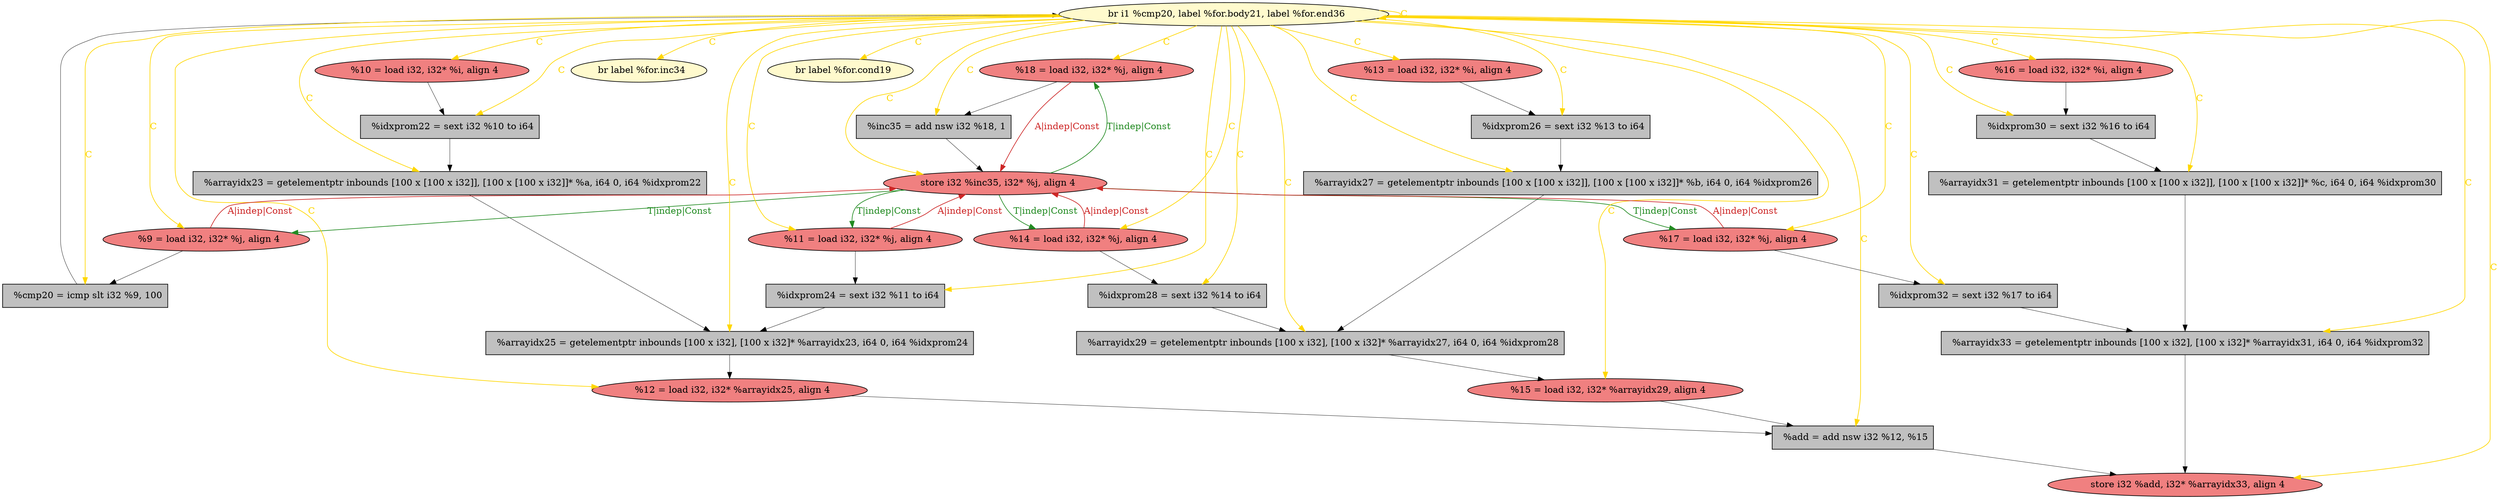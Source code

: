 
digraph G {


node936 [fillcolor=lightcoral,label="  %10 = load i32, i32* %i, align 4",shape=ellipse,style=filled ]
node934 [fillcolor=lightcoral,label="  %15 = load i32, i32* %arrayidx29, align 4",shape=ellipse,style=filled ]
node933 [fillcolor=lightcoral,label="  %18 = load i32, i32* %j, align 4",shape=ellipse,style=filled ]
node935 [fillcolor=grey,label="  %arrayidx23 = getelementptr inbounds [100 x [100 x i32]], [100 x [100 x i32]]* %a, i64 0, i64 %idxprom22",shape=rectangle,style=filled ]
node931 [fillcolor=grey,label="  %idxprom30 = sext i32 %16 to i64",shape=rectangle,style=filled ]
node930 [fillcolor=lemonchiffon,label="  br label %for.inc34",shape=ellipse,style=filled ]
node932 [fillcolor=grey,label="  %add = add nsw i32 %12, %15",shape=rectangle,style=filled ]
node928 [fillcolor=lightcoral,label="  store i32 %inc35, i32* %j, align 4",shape=ellipse,style=filled ]
node927 [fillcolor=lemonchiffon,label="  br label %for.cond19",shape=ellipse,style=filled ]
node926 [fillcolor=grey,label="  %inc35 = add nsw i32 %18, 1",shape=rectangle,style=filled ]
node924 [fillcolor=grey,label="  %idxprom28 = sext i32 %14 to i64",shape=rectangle,style=filled ]
node913 [fillcolor=grey,label="  %cmp20 = icmp slt i32 %9, 100",shape=rectangle,style=filled ]
node937 [fillcolor=lightcoral,label="  %16 = load i32, i32* %i, align 4",shape=ellipse,style=filled ]
node922 [fillcolor=lightcoral,label="  %11 = load i32, i32* %j, align 4",shape=ellipse,style=filled ]
node912 [fillcolor=grey,label="  %arrayidx25 = getelementptr inbounds [100 x i32], [100 x i32]* %arrayidx23, i64 0, i64 %idxprom24",shape=rectangle,style=filled ]
node910 [fillcolor=grey,label="  %arrayidx27 = getelementptr inbounds [100 x [100 x i32]], [100 x [100 x i32]]* %b, i64 0, i64 %idxprom26",shape=rectangle,style=filled ]
node920 [fillcolor=lemonchiffon,label="  br i1 %cmp20, label %for.body21, label %for.end36",shape=ellipse,style=filled ]
node911 [fillcolor=grey,label="  %idxprom22 = sext i32 %10 to i64",shape=rectangle,style=filled ]
node914 [fillcolor=lightcoral,label="  %9 = load i32, i32* %j, align 4",shape=ellipse,style=filled ]
node919 [fillcolor=lightcoral,label="  %17 = load i32, i32* %j, align 4",shape=ellipse,style=filled ]
node908 [fillcolor=lightcoral,label="  %14 = load i32, i32* %j, align 4",shape=ellipse,style=filled ]
node921 [fillcolor=grey,label="  %idxprom32 = sext i32 %17 to i64",shape=rectangle,style=filled ]
node909 [fillcolor=lightcoral,label="  %12 = load i32, i32* %arrayidx25, align 4",shape=ellipse,style=filled ]
node929 [fillcolor=lightcoral,label="  store i32 %add, i32* %arrayidx33, align 4",shape=ellipse,style=filled ]
node915 [fillcolor=grey,label="  %arrayidx33 = getelementptr inbounds [100 x i32], [100 x i32]* %arrayidx31, i64 0, i64 %idxprom32",shape=rectangle,style=filled ]
node916 [fillcolor=grey,label="  %arrayidx29 = getelementptr inbounds [100 x i32], [100 x i32]* %arrayidx27, i64 0, i64 %idxprom28",shape=rectangle,style=filled ]
node917 [fillcolor=grey,label="  %idxprom24 = sext i32 %11 to i64",shape=rectangle,style=filled ]
node918 [fillcolor=grey,label="  %idxprom26 = sext i32 %13 to i64",shape=rectangle,style=filled ]
node925 [fillcolor=grey,label="  %arrayidx31 = getelementptr inbounds [100 x [100 x i32]], [100 x [100 x i32]]* %c, i64 0, i64 %idxprom30",shape=rectangle,style=filled ]
node923 [fillcolor=lightcoral,label="  %13 = load i32, i32* %i, align 4",shape=ellipse,style=filled ]

node919->node928 [style=solid,color=firebrick3,label="A|indep|Const",penwidth=1.0,fontcolor=firebrick3 ]
node928->node919 [style=solid,color=forestgreen,label="T|indep|Const",penwidth=1.0,fontcolor=forestgreen ]
node936->node911 [style=solid,color=black,label="",penwidth=0.5,fontcolor=black ]
node920->node920 [style=solid,color=gold,label="C",penwidth=1.0,fontcolor=gold ]
node928->node933 [style=solid,color=forestgreen,label="T|indep|Const",penwidth=1.0,fontcolor=forestgreen ]
node914->node928 [style=solid,color=firebrick3,label="A|indep|Const",penwidth=1.0,fontcolor=firebrick3 ]
node918->node910 [style=solid,color=black,label="",penwidth=0.5,fontcolor=black ]
node911->node935 [style=solid,color=black,label="",penwidth=0.5,fontcolor=black ]
node920->node923 [style=solid,color=gold,label="C",penwidth=1.0,fontcolor=gold ]
node909->node932 [style=solid,color=black,label="",penwidth=0.5,fontcolor=black ]
node920->node933 [style=solid,color=gold,label="C",penwidth=1.0,fontcolor=gold ]
node921->node915 [style=solid,color=black,label="",penwidth=0.5,fontcolor=black ]
node937->node931 [style=solid,color=black,label="",penwidth=0.5,fontcolor=black ]
node919->node921 [style=solid,color=black,label="",penwidth=0.5,fontcolor=black ]
node908->node924 [style=solid,color=black,label="",penwidth=0.5,fontcolor=black ]
node928->node914 [style=solid,color=forestgreen,label="T|indep|Const",penwidth=1.0,fontcolor=forestgreen ]
node924->node916 [style=solid,color=black,label="",penwidth=0.5,fontcolor=black ]
node932->node929 [style=solid,color=black,label="",penwidth=0.5,fontcolor=black ]
node926->node928 [style=solid,color=black,label="",penwidth=0.5,fontcolor=black ]
node914->node913 [style=solid,color=black,label="",penwidth=0.5,fontcolor=black ]
node923->node918 [style=solid,color=black,label="",penwidth=0.5,fontcolor=black ]
node908->node928 [style=solid,color=firebrick3,label="A|indep|Const",penwidth=1.0,fontcolor=firebrick3 ]
node920->node924 [style=solid,color=gold,label="C",penwidth=1.0,fontcolor=gold ]
node915->node929 [style=solid,color=black,label="",penwidth=0.5,fontcolor=black ]
node920->node937 [style=solid,color=gold,label="C",penwidth=1.0,fontcolor=gold ]
node928->node908 [style=solid,color=forestgreen,label="T|indep|Const",penwidth=1.0,fontcolor=forestgreen ]
node920->node934 [style=solid,color=gold,label="C",penwidth=1.0,fontcolor=gold ]
node920->node918 [style=solid,color=gold,label="C",penwidth=1.0,fontcolor=gold ]
node933->node926 [style=solid,color=black,label="",penwidth=0.5,fontcolor=black ]
node920->node929 [style=solid,color=gold,label="C",penwidth=1.0,fontcolor=gold ]
node920->node916 [style=solid,color=gold,label="C",penwidth=1.0,fontcolor=gold ]
node922->node917 [style=solid,color=black,label="",penwidth=0.5,fontcolor=black ]
node933->node928 [style=solid,color=firebrick3,label="A|indep|Const",penwidth=1.0,fontcolor=firebrick3 ]
node920->node932 [style=solid,color=gold,label="C",penwidth=1.0,fontcolor=gold ]
node928->node922 [style=solid,color=forestgreen,label="T|indep|Const",penwidth=1.0,fontcolor=forestgreen ]
node920->node914 [style=solid,color=gold,label="C",penwidth=1.0,fontcolor=gold ]
node920->node921 [style=solid,color=gold,label="C",penwidth=1.0,fontcolor=gold ]
node920->node909 [style=solid,color=gold,label="C",penwidth=1.0,fontcolor=gold ]
node920->node915 [style=solid,color=gold,label="C",penwidth=1.0,fontcolor=gold ]
node920->node931 [style=solid,color=gold,label="C",penwidth=1.0,fontcolor=gold ]
node920->node925 [style=solid,color=gold,label="C",penwidth=1.0,fontcolor=gold ]
node920->node917 [style=solid,color=gold,label="C",penwidth=1.0,fontcolor=gold ]
node920->node912 [style=solid,color=gold,label="C",penwidth=1.0,fontcolor=gold ]
node916->node934 [style=solid,color=black,label="",penwidth=0.5,fontcolor=black ]
node920->node910 [style=solid,color=gold,label="C",penwidth=1.0,fontcolor=gold ]
node920->node935 [style=solid,color=gold,label="C",penwidth=1.0,fontcolor=gold ]
node920->node908 [style=solid,color=gold,label="C",penwidth=1.0,fontcolor=gold ]
node920->node936 [style=solid,color=gold,label="C",penwidth=1.0,fontcolor=gold ]
node934->node932 [style=solid,color=black,label="",penwidth=0.5,fontcolor=black ]
node920->node922 [style=solid,color=gold,label="C",penwidth=1.0,fontcolor=gold ]
node922->node928 [style=solid,color=firebrick3,label="A|indep|Const",penwidth=1.0,fontcolor=firebrick3 ]
node920->node930 [style=solid,color=gold,label="C",penwidth=1.0,fontcolor=gold ]
node935->node912 [style=solid,color=black,label="",penwidth=0.5,fontcolor=black ]
node920->node926 [style=solid,color=gold,label="C",penwidth=1.0,fontcolor=gold ]
node920->node928 [style=solid,color=gold,label="C",penwidth=1.0,fontcolor=gold ]
node920->node913 [style=solid,color=gold,label="C",penwidth=1.0,fontcolor=gold ]
node920->node911 [style=solid,color=gold,label="C",penwidth=1.0,fontcolor=gold ]
node913->node920 [style=solid,color=black,label="",penwidth=0.5,fontcolor=black ]
node910->node916 [style=solid,color=black,label="",penwidth=0.5,fontcolor=black ]
node920->node927 [style=solid,color=gold,label="C",penwidth=1.0,fontcolor=gold ]
node912->node909 [style=solid,color=black,label="",penwidth=0.5,fontcolor=black ]
node917->node912 [style=solid,color=black,label="",penwidth=0.5,fontcolor=black ]
node920->node919 [style=solid,color=gold,label="C",penwidth=1.0,fontcolor=gold ]
node925->node915 [style=solid,color=black,label="",penwidth=0.5,fontcolor=black ]
node931->node925 [style=solid,color=black,label="",penwidth=0.5,fontcolor=black ]


}
